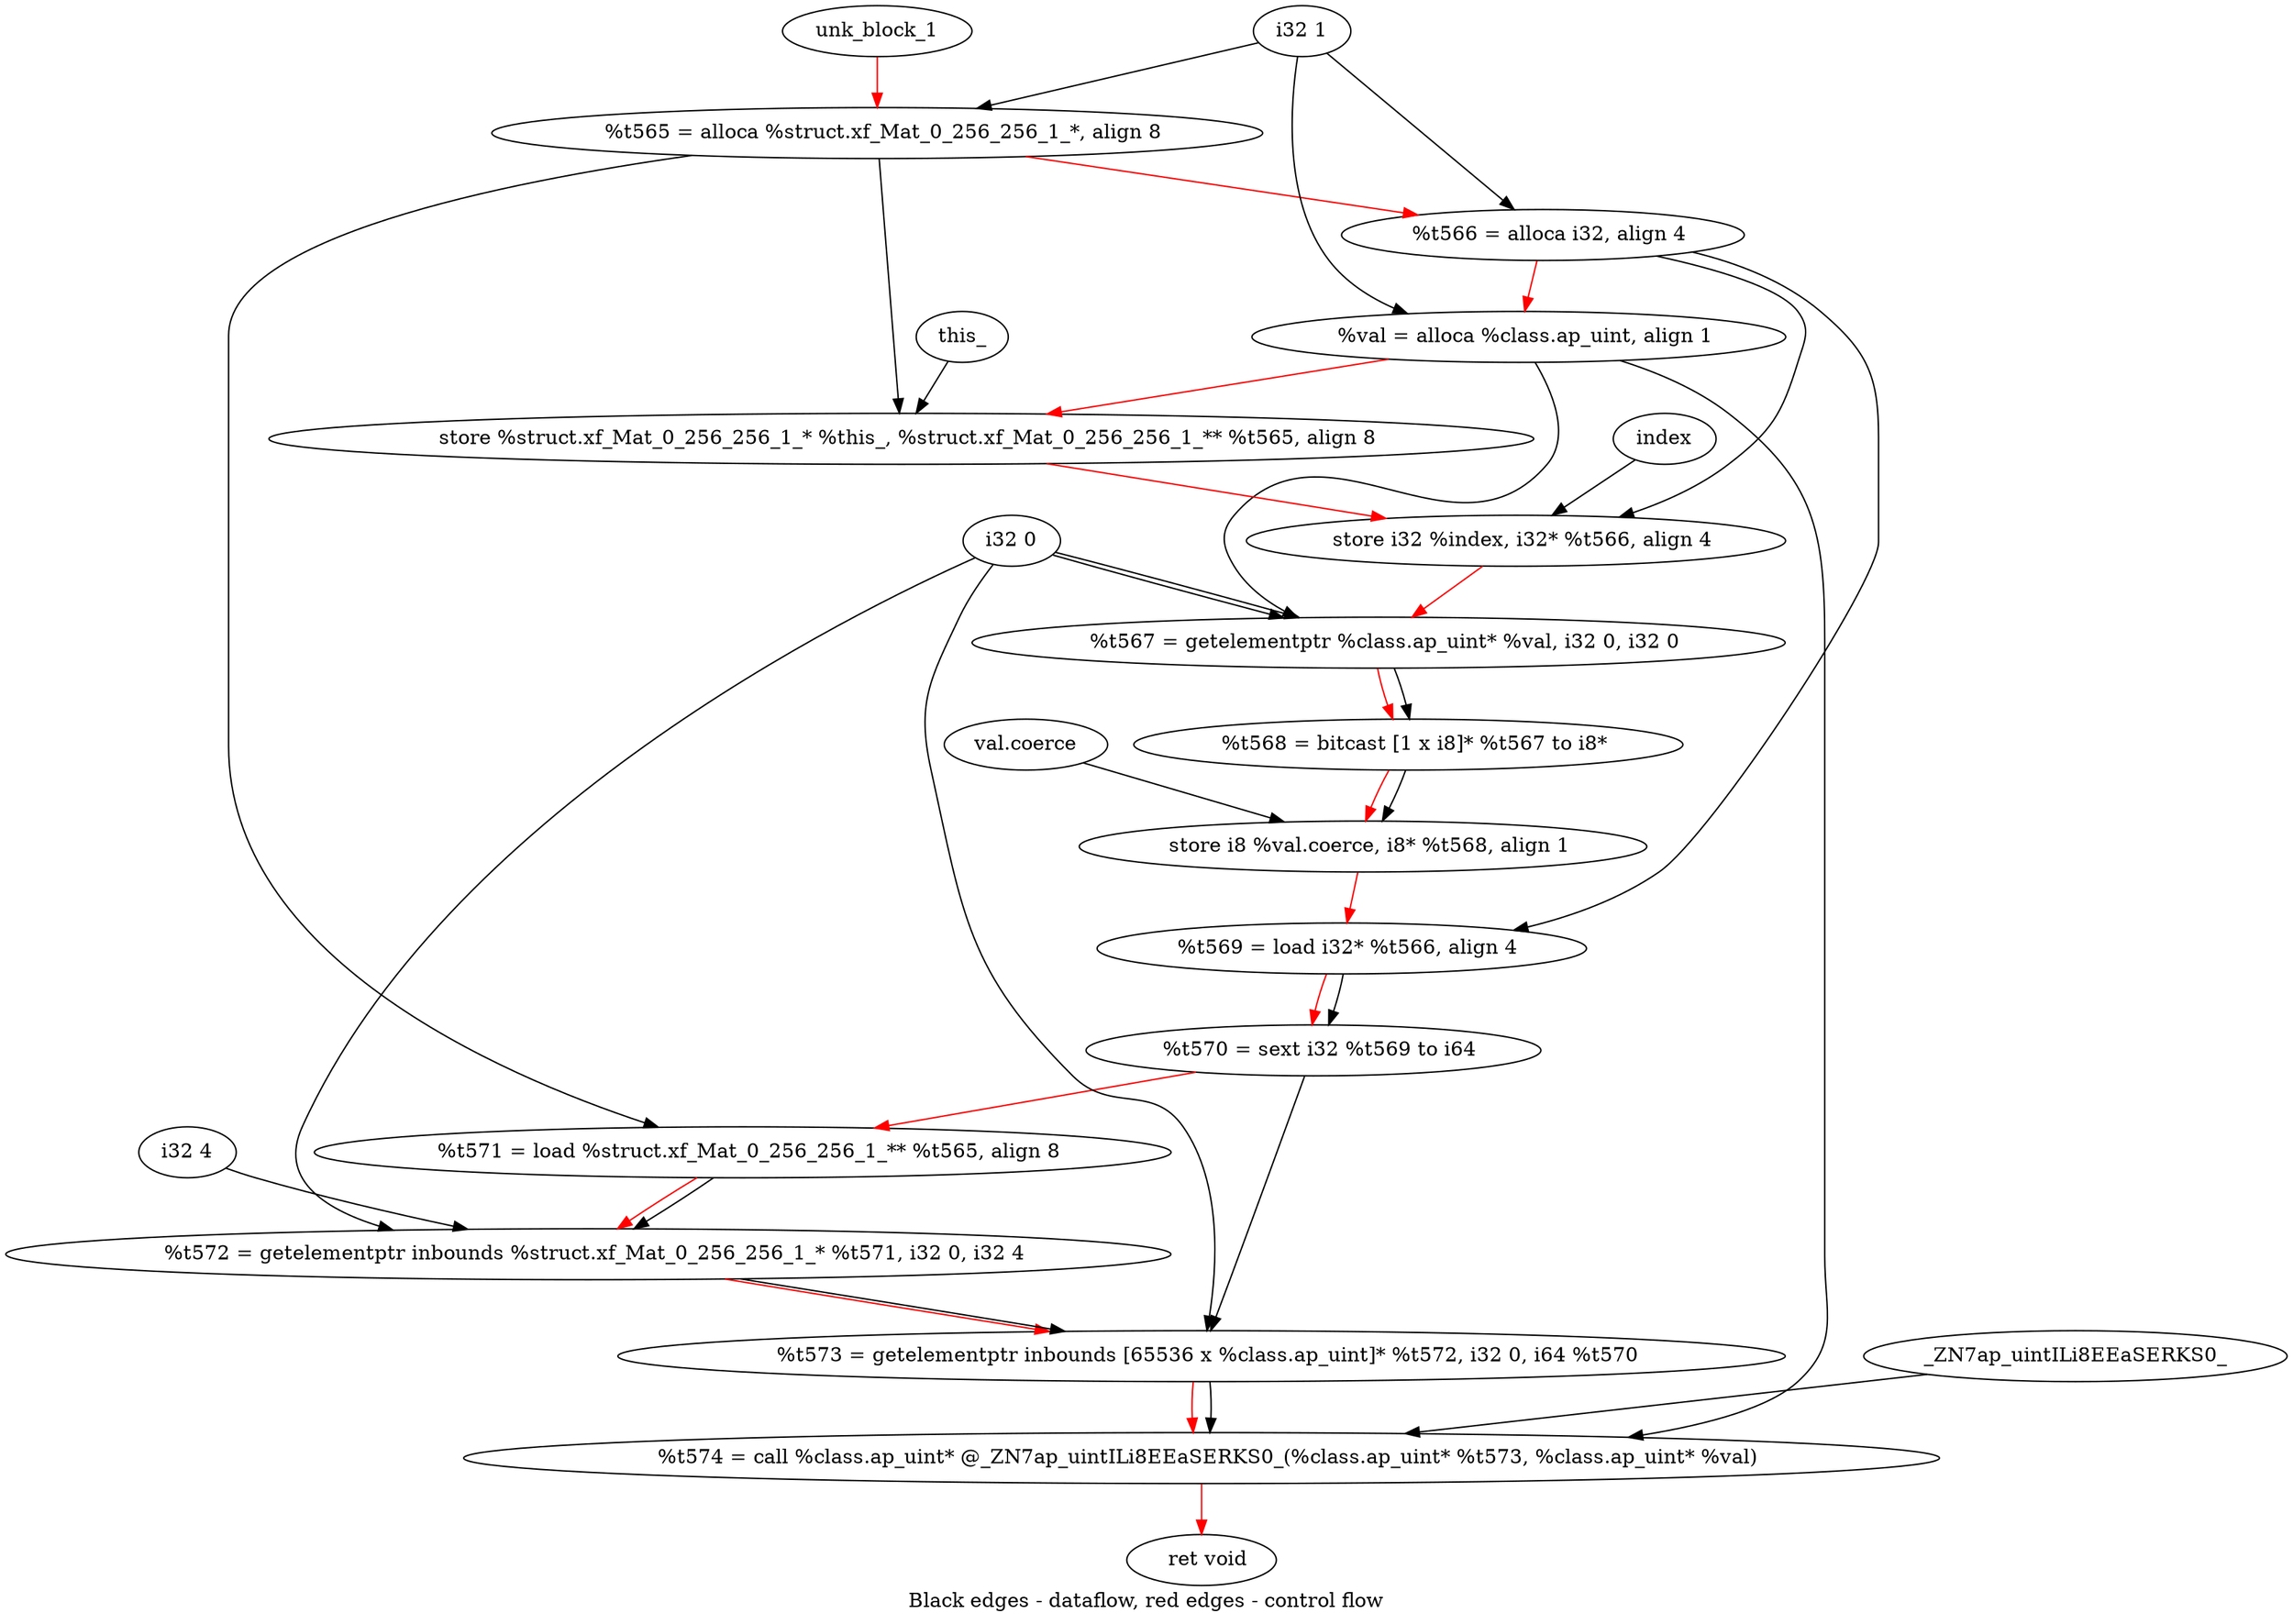 digraph G {
compound=true
label="Black edges - dataflow, red edges - control flow"
"t565" [label="  %t565 = alloca %struct.xf_Mat_0_256_256_1_*, align 8"]
"t566" [label="  %t566 = alloca i32, align 4"]
"val" [label="  %val = alloca %class.ap_uint, align 1"]
"_1" [label="  store %struct.xf_Mat_0_256_256_1_* %this_, %struct.xf_Mat_0_256_256_1_** %t565, align 8"]
"_2" [label="  store i32 %index, i32* %t566, align 4"]
"t567" [label="  %t567 = getelementptr %class.ap_uint* %val, i32 0, i32 0"]
"t568" [label="  %t568 = bitcast [1 x i8]* %t567 to i8*"]
"_3" [label="  store i8 %val.coerce, i8* %t568, align 1"]
"t569" [label="  %t569 = load i32* %t566, align 4"]
"t570" [label="  %t570 = sext i32 %t569 to i64"]
"t571" [label="  %t571 = load %struct.xf_Mat_0_256_256_1_** %t565, align 8"]
"t572" [label="  %t572 = getelementptr inbounds %struct.xf_Mat_0_256_256_1_* %t571, i32 0, i32 4"]
"t573" [label="  %t573 = getelementptr inbounds [65536 x %class.ap_uint]* %t572, i32 0, i64 %t570"]
"t574" [label="  %t574 = call %class.ap_uint* @_ZN7ap_uintILi8EEaSERKS0_(%class.ap_uint* %t573, %class.ap_uint* %val)"]
"_4" [label="  ret void"]
"unk_block_1" -> "t565"[color=red]
"i32 1" -> "t565"
"t565" -> "t566"[color=red weight=2]
"i32 1" -> "t566"
"t566" -> "val"[color=red weight=2]
"i32 1" -> "val"
"val" -> "_1"[color=red weight=2]
"this_" -> "_1"
"t565" -> "_1"
"_1" -> "_2"[color=red weight=2]
"index" -> "_2"
"t566" -> "_2"
"_2" -> "t567"[color=red weight=2]
"val" -> "t567"
"i32 0" -> "t567"
"i32 0" -> "t567"
"t567" -> "t568"[color=red weight=2]
"t567" -> "t568"
"t568" -> "_3"[color=red weight=2]
"val.coerce" -> "_3"
"t568" -> "_3"
"_3" -> "t569"[color=red weight=2]
"t566" -> "t569"
"t569" -> "t570"[color=red weight=2]
"t569" -> "t570"
"t570" -> "t571"[color=red weight=2]
"t565" -> "t571"
"t571" -> "t572"[color=red weight=2]
"t571" -> "t572"
"i32 0" -> "t572"
"i32 4" -> "t572"
"t572" -> "t573"[color=red weight=2]
"t572" -> "t573"
"i32 0" -> "t573"
"t570" -> "t573"
"t573" -> "t574"[color=red weight=2]
"t573" -> "t574"
"val" -> "t574"
"_ZN7ap_uintILi8EEaSERKS0_" -> "t574"
"t574" -> "_4"[color=red weight=2]

}
